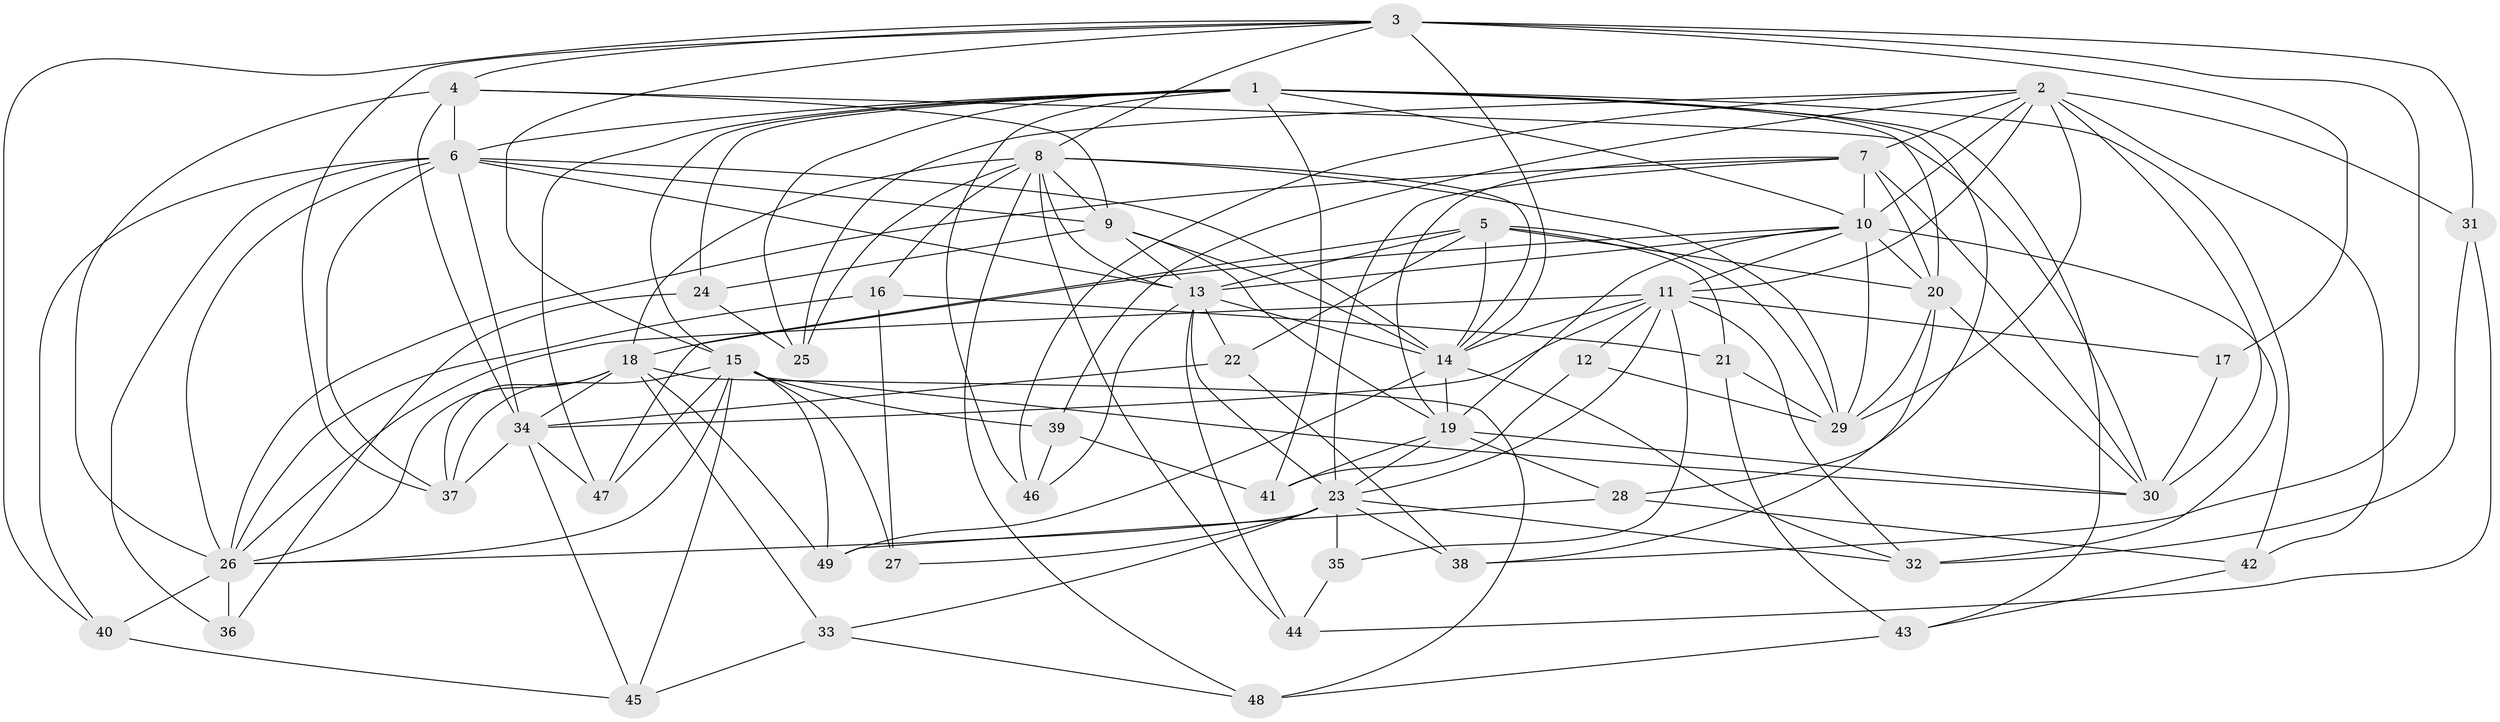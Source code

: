 // original degree distribution, {4: 1.0}
// Generated by graph-tools (version 1.1) at 2025/53/03/04/25 22:53:47]
// undirected, 49 vertices, 149 edges
graph export_dot {
  node [color=gray90,style=filled];
  1;
  2;
  3;
  4;
  5;
  6;
  7;
  8;
  9;
  10;
  11;
  12;
  13;
  14;
  15;
  16;
  17;
  18;
  19;
  20;
  21;
  22;
  23;
  24;
  25;
  26;
  27;
  28;
  29;
  30;
  31;
  32;
  33;
  34;
  35;
  36;
  37;
  38;
  39;
  40;
  41;
  42;
  43;
  44;
  45;
  46;
  47;
  48;
  49;
  1 -- 6 [weight=1.0];
  1 -- 10 [weight=1.0];
  1 -- 15 [weight=1.0];
  1 -- 20 [weight=1.0];
  1 -- 24 [weight=1.0];
  1 -- 25 [weight=1.0];
  1 -- 28 [weight=1.0];
  1 -- 41 [weight=1.0];
  1 -- 42 [weight=1.0];
  1 -- 43 [weight=1.0];
  1 -- 46 [weight=1.0];
  1 -- 47 [weight=1.0];
  2 -- 7 [weight=1.0];
  2 -- 10 [weight=1.0];
  2 -- 11 [weight=1.0];
  2 -- 25 [weight=1.0];
  2 -- 29 [weight=1.0];
  2 -- 30 [weight=1.0];
  2 -- 31 [weight=1.0];
  2 -- 39 [weight=1.0];
  2 -- 42 [weight=1.0];
  2 -- 46 [weight=1.0];
  3 -- 4 [weight=1.0];
  3 -- 8 [weight=1.0];
  3 -- 14 [weight=1.0];
  3 -- 15 [weight=1.0];
  3 -- 17 [weight=2.0];
  3 -- 31 [weight=1.0];
  3 -- 37 [weight=1.0];
  3 -- 38 [weight=1.0];
  3 -- 40 [weight=1.0];
  4 -- 6 [weight=1.0];
  4 -- 9 [weight=1.0];
  4 -- 26 [weight=1.0];
  4 -- 30 [weight=1.0];
  4 -- 34 [weight=1.0];
  5 -- 13 [weight=1.0];
  5 -- 14 [weight=3.0];
  5 -- 20 [weight=1.0];
  5 -- 21 [weight=1.0];
  5 -- 22 [weight=1.0];
  5 -- 29 [weight=2.0];
  5 -- 47 [weight=1.0];
  6 -- 9 [weight=2.0];
  6 -- 13 [weight=1.0];
  6 -- 14 [weight=1.0];
  6 -- 26 [weight=1.0];
  6 -- 34 [weight=1.0];
  6 -- 36 [weight=1.0];
  6 -- 37 [weight=2.0];
  6 -- 40 [weight=1.0];
  7 -- 10 [weight=1.0];
  7 -- 19 [weight=1.0];
  7 -- 20 [weight=2.0];
  7 -- 23 [weight=1.0];
  7 -- 26 [weight=2.0];
  7 -- 30 [weight=2.0];
  8 -- 9 [weight=1.0];
  8 -- 13 [weight=1.0];
  8 -- 14 [weight=1.0];
  8 -- 16 [weight=1.0];
  8 -- 18 [weight=1.0];
  8 -- 25 [weight=1.0];
  8 -- 29 [weight=1.0];
  8 -- 44 [weight=1.0];
  8 -- 48 [weight=1.0];
  9 -- 13 [weight=1.0];
  9 -- 14 [weight=1.0];
  9 -- 19 [weight=1.0];
  9 -- 24 [weight=1.0];
  10 -- 11 [weight=2.0];
  10 -- 13 [weight=1.0];
  10 -- 18 [weight=1.0];
  10 -- 19 [weight=1.0];
  10 -- 20 [weight=1.0];
  10 -- 29 [weight=1.0];
  10 -- 32 [weight=2.0];
  11 -- 12 [weight=2.0];
  11 -- 14 [weight=1.0];
  11 -- 17 [weight=1.0];
  11 -- 23 [weight=1.0];
  11 -- 26 [weight=1.0];
  11 -- 32 [weight=1.0];
  11 -- 34 [weight=1.0];
  11 -- 35 [weight=1.0];
  12 -- 29 [weight=1.0];
  12 -- 41 [weight=1.0];
  13 -- 14 [weight=1.0];
  13 -- 22 [weight=1.0];
  13 -- 23 [weight=1.0];
  13 -- 44 [weight=1.0];
  13 -- 46 [weight=1.0];
  14 -- 19 [weight=1.0];
  14 -- 32 [weight=1.0];
  14 -- 49 [weight=1.0];
  15 -- 26 [weight=1.0];
  15 -- 27 [weight=1.0];
  15 -- 30 [weight=1.0];
  15 -- 37 [weight=1.0];
  15 -- 39 [weight=1.0];
  15 -- 45 [weight=1.0];
  15 -- 47 [weight=1.0];
  15 -- 49 [weight=1.0];
  16 -- 21 [weight=1.0];
  16 -- 26 [weight=1.0];
  16 -- 27 [weight=1.0];
  17 -- 30 [weight=1.0];
  18 -- 26 [weight=1.0];
  18 -- 33 [weight=1.0];
  18 -- 34 [weight=3.0];
  18 -- 37 [weight=1.0];
  18 -- 48 [weight=1.0];
  18 -- 49 [weight=1.0];
  19 -- 23 [weight=1.0];
  19 -- 28 [weight=1.0];
  19 -- 30 [weight=1.0];
  19 -- 41 [weight=1.0];
  20 -- 29 [weight=1.0];
  20 -- 30 [weight=1.0];
  20 -- 38 [weight=1.0];
  21 -- 29 [weight=1.0];
  21 -- 43 [weight=1.0];
  22 -- 34 [weight=1.0];
  22 -- 38 [weight=1.0];
  23 -- 26 [weight=1.0];
  23 -- 27 [weight=2.0];
  23 -- 32 [weight=1.0];
  23 -- 33 [weight=1.0];
  23 -- 35 [weight=2.0];
  23 -- 38 [weight=1.0];
  24 -- 25 [weight=1.0];
  24 -- 36 [weight=1.0];
  26 -- 36 [weight=2.0];
  26 -- 40 [weight=1.0];
  28 -- 42 [weight=1.0];
  28 -- 49 [weight=1.0];
  31 -- 32 [weight=1.0];
  31 -- 44 [weight=1.0];
  33 -- 45 [weight=1.0];
  33 -- 48 [weight=1.0];
  34 -- 37 [weight=1.0];
  34 -- 45 [weight=1.0];
  34 -- 47 [weight=1.0];
  35 -- 44 [weight=1.0];
  39 -- 41 [weight=1.0];
  39 -- 46 [weight=1.0];
  40 -- 45 [weight=1.0];
  42 -- 43 [weight=1.0];
  43 -- 48 [weight=1.0];
}
